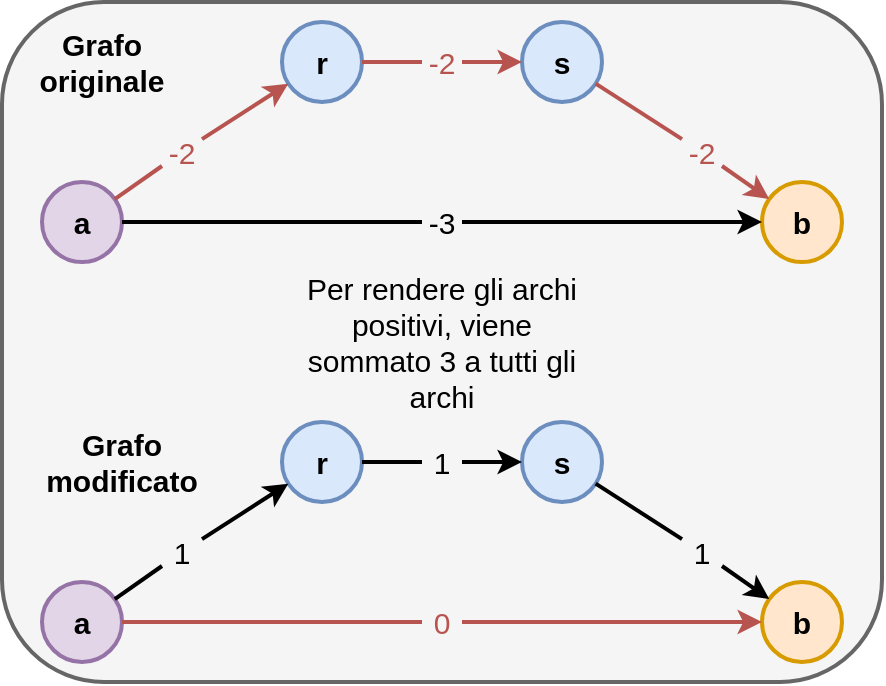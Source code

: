 <mxfile version="18.1.3" type="device"><diagram id="YbJ1gcO7rSWUA_Iz41G6" name="Page-1"><mxGraphModel dx="959" dy="521" grid="1" gridSize="10" guides="1" tooltips="1" connect="1" arrows="1" fold="1" page="1" pageScale="1" pageWidth="850" pageHeight="1100" math="0" shadow="0"><root><mxCell id="0"/><mxCell id="1" parent="0"/><mxCell id="Gsw7DYxCOlq-R3iZCWQR-12" value="" style="rounded=1;whiteSpace=wrap;html=1;fontSize=15;strokeWidth=2;fillColor=#f5f5f5;fontColor=#333333;strokeColor=#666666;" vertex="1" parent="1"><mxGeometry x="220" y="70" width="440" height="340" as="geometry"/></mxCell><mxCell id="Gsw7DYxCOlq-R3iZCWQR-1" value="a" style="ellipse;whiteSpace=wrap;html=1;aspect=fixed;fillColor=#e1d5e7;strokeColor=#9673a6;strokeWidth=2;fontSize=15;fontStyle=1" vertex="1" parent="1"><mxGeometry x="240" y="160" width="40" height="40" as="geometry"/></mxCell><mxCell id="Gsw7DYxCOlq-R3iZCWQR-2" value="b" style="ellipse;whiteSpace=wrap;html=1;aspect=fixed;fillColor=#ffe6cc;strokeColor=#d79b00;strokeWidth=2;fontSize=15;fontStyle=1" vertex="1" parent="1"><mxGeometry x="600" y="160" width="40" height="40" as="geometry"/></mxCell><mxCell id="Gsw7DYxCOlq-R3iZCWQR-3" value="r" style="ellipse;whiteSpace=wrap;html=1;aspect=fixed;fillColor=#dae8fc;strokeColor=#6c8ebf;strokeWidth=2;fontSize=15;fontStyle=1" vertex="1" parent="1"><mxGeometry x="360" y="80" width="40" height="40" as="geometry"/></mxCell><mxCell id="Gsw7DYxCOlq-R3iZCWQR-10" value="Grafo modificato" style="text;html=1;strokeColor=none;fillColor=none;align=center;verticalAlign=middle;whiteSpace=wrap;rounded=0;fontSize=15;fontStyle=1" vertex="1" parent="1"><mxGeometry x="240" y="280" width="80" height="40" as="geometry"/></mxCell><mxCell id="Gsw7DYxCOlq-R3iZCWQR-13" value="Grafo originale" style="text;html=1;strokeColor=none;fillColor=none;align=center;verticalAlign=middle;whiteSpace=wrap;rounded=0;fontSize=15;fontStyle=1" vertex="1" parent="1"><mxGeometry x="240" y="80" width="60" height="40" as="geometry"/></mxCell><mxCell id="Gsw7DYxCOlq-R3iZCWQR-14" value="s" style="ellipse;whiteSpace=wrap;html=1;aspect=fixed;fillColor=#dae8fc;strokeColor=#6c8ebf;strokeWidth=2;fontSize=15;fontStyle=1" vertex="1" parent="1"><mxGeometry x="480" y="80" width="40" height="40" as="geometry"/></mxCell><mxCell id="Gsw7DYxCOlq-R3iZCWQR-16" value="" style="endArrow=classic;html=1;rounded=0;fontSize=15;strokeWidth=2;startArrow=none;fillColor=#f8cecc;strokeColor=#b85450;" edge="1" parent="1" source="Gsw7DYxCOlq-R3iZCWQR-21" target="Gsw7DYxCOlq-R3iZCWQR-3"><mxGeometry width="50" height="50" relative="1" as="geometry"><mxPoint x="310" y="260" as="sourcePoint"/><mxPoint x="390" y="140" as="targetPoint"/></mxGeometry></mxCell><mxCell id="Gsw7DYxCOlq-R3iZCWQR-17" value="" style="endArrow=classic;html=1;rounded=0;fontSize=15;strokeWidth=2;startArrow=none;fillColor=#f8cecc;strokeColor=#b85450;" edge="1" parent="1" source="Gsw7DYxCOlq-R3iZCWQR-24" target="Gsw7DYxCOlq-R3iZCWQR-14"><mxGeometry width="50" height="50" relative="1" as="geometry"><mxPoint x="390" y="220" as="sourcePoint"/><mxPoint x="440" y="170" as="targetPoint"/></mxGeometry></mxCell><mxCell id="Gsw7DYxCOlq-R3iZCWQR-19" value="" style="endArrow=classic;html=1;rounded=0;fontSize=15;strokeWidth=2;startArrow=none;fillColor=#f8cecc;strokeColor=#b85450;" edge="1" parent="1" source="Gsw7DYxCOlq-R3iZCWQR-23" target="Gsw7DYxCOlq-R3iZCWQR-2"><mxGeometry width="50" height="50" relative="1" as="geometry"><mxPoint x="636.665" y="111.059" as="sourcePoint"/><mxPoint x="560" y="190" as="targetPoint"/></mxGeometry></mxCell><mxCell id="Gsw7DYxCOlq-R3iZCWQR-20" value="" style="endArrow=classic;html=1;rounded=0;fontSize=15;strokeWidth=2;startArrow=none;" edge="1" parent="1" source="Gsw7DYxCOlq-R3iZCWQR-27" target="Gsw7DYxCOlq-R3iZCWQR-2"><mxGeometry width="50" height="50" relative="1" as="geometry"><mxPoint x="420" y="250" as="sourcePoint"/><mxPoint x="470" y="200" as="targetPoint"/></mxGeometry></mxCell><mxCell id="Gsw7DYxCOlq-R3iZCWQR-21" value="-2" style="text;html=1;strokeColor=none;fillColor=none;align=center;verticalAlign=middle;whiteSpace=wrap;rounded=0;fontSize=15;fontColor=#B85450;" vertex="1" parent="1"><mxGeometry x="300" y="130" width="20" height="30" as="geometry"/></mxCell><mxCell id="Gsw7DYxCOlq-R3iZCWQR-22" value="" style="endArrow=none;html=1;rounded=0;fontSize=15;strokeWidth=2;fillColor=#f8cecc;strokeColor=#b85450;" edge="1" parent="1" source="Gsw7DYxCOlq-R3iZCWQR-1" target="Gsw7DYxCOlq-R3iZCWQR-21"><mxGeometry width="50" height="50" relative="1" as="geometry"><mxPoint x="276.665" y="168.941" as="sourcePoint"/><mxPoint x="363.359" y="111.094" as="targetPoint"/></mxGeometry></mxCell><mxCell id="Gsw7DYxCOlq-R3iZCWQR-24" value="-2" style="text;html=1;strokeColor=none;fillColor=none;align=center;verticalAlign=middle;whiteSpace=wrap;rounded=0;fontSize=15;fontColor=#B85450;" vertex="1" parent="1"><mxGeometry x="430" y="90" width="20" height="20" as="geometry"/></mxCell><mxCell id="Gsw7DYxCOlq-R3iZCWQR-25" value="" style="endArrow=none;html=1;rounded=0;fontSize=15;strokeWidth=2;fillColor=#f8cecc;strokeColor=#b85450;" edge="1" parent="1" source="Gsw7DYxCOlq-R3iZCWQR-3" target="Gsw7DYxCOlq-R3iZCWQR-24"><mxGeometry width="50" height="50" relative="1" as="geometry"><mxPoint x="400" y="100" as="sourcePoint"/><mxPoint x="480" y="100" as="targetPoint"/></mxGeometry></mxCell><mxCell id="Gsw7DYxCOlq-R3iZCWQR-23" value="-2" style="text;html=1;strokeColor=none;fillColor=none;align=center;verticalAlign=middle;whiteSpace=wrap;rounded=0;fontSize=15;fontColor=#B85450;" vertex="1" parent="1"><mxGeometry x="560" y="135" width="20" height="20" as="geometry"/></mxCell><mxCell id="Gsw7DYxCOlq-R3iZCWQR-26" value="" style="endArrow=none;html=1;rounded=0;fontSize=15;strokeWidth=2;fillColor=#f8cecc;strokeColor=#b85450;" edge="1" parent="1" source="Gsw7DYxCOlq-R3iZCWQR-14" target="Gsw7DYxCOlq-R3iZCWQR-23"><mxGeometry width="50" height="50" relative="1" as="geometry"><mxPoint x="516.665" y="111.059" as="sourcePoint"/><mxPoint x="603.359" y="168.906" as="targetPoint"/></mxGeometry></mxCell><mxCell id="Gsw7DYxCOlq-R3iZCWQR-27" value="-3" style="text;html=1;strokeColor=none;fillColor=none;align=center;verticalAlign=middle;whiteSpace=wrap;rounded=0;fontSize=15;fontColor=#000000;" vertex="1" parent="1"><mxGeometry x="430" y="170" width="20" height="20" as="geometry"/></mxCell><mxCell id="Gsw7DYxCOlq-R3iZCWQR-28" value="" style="endArrow=none;html=1;rounded=0;fontSize=15;strokeWidth=2;" edge="1" parent="1" source="Gsw7DYxCOlq-R3iZCWQR-1" target="Gsw7DYxCOlq-R3iZCWQR-27"><mxGeometry width="50" height="50" relative="1" as="geometry"><mxPoint x="280" y="180" as="sourcePoint"/><mxPoint x="600" y="180" as="targetPoint"/></mxGeometry></mxCell><mxCell id="Gsw7DYxCOlq-R3iZCWQR-29" value="Per rendere gli archi positivi, viene sommato 3 a tutti gli archi" style="text;html=1;strokeColor=none;fillColor=none;align=center;verticalAlign=middle;whiteSpace=wrap;rounded=0;fontSize=15;fontColor=#000000;" vertex="1" parent="1"><mxGeometry x="365" y="200" width="150" height="80" as="geometry"/></mxCell><mxCell id="Gsw7DYxCOlq-R3iZCWQR-30" value="a" style="ellipse;whiteSpace=wrap;html=1;aspect=fixed;fillColor=#e1d5e7;strokeColor=#9673a6;strokeWidth=2;fontSize=15;fontStyle=1" vertex="1" parent="1"><mxGeometry x="240" y="360" width="40" height="40" as="geometry"/></mxCell><mxCell id="Gsw7DYxCOlq-R3iZCWQR-31" value="b" style="ellipse;whiteSpace=wrap;html=1;aspect=fixed;fillColor=#ffe6cc;strokeColor=#d79b00;strokeWidth=2;fontSize=15;fontStyle=1" vertex="1" parent="1"><mxGeometry x="600" y="360" width="40" height="40" as="geometry"/></mxCell><mxCell id="Gsw7DYxCOlq-R3iZCWQR-32" value="r" style="ellipse;whiteSpace=wrap;html=1;aspect=fixed;fillColor=#dae8fc;strokeColor=#6c8ebf;strokeWidth=2;fontSize=15;fontStyle=1" vertex="1" parent="1"><mxGeometry x="360" y="280" width="40" height="40" as="geometry"/></mxCell><mxCell id="Gsw7DYxCOlq-R3iZCWQR-33" value="s" style="ellipse;whiteSpace=wrap;html=1;aspect=fixed;fillColor=#dae8fc;strokeColor=#6c8ebf;strokeWidth=2;fontSize=15;fontStyle=1" vertex="1" parent="1"><mxGeometry x="480" y="280" width="40" height="40" as="geometry"/></mxCell><mxCell id="Gsw7DYxCOlq-R3iZCWQR-34" value="" style="endArrow=classic;html=1;rounded=0;fontSize=15;strokeWidth=2;startArrow=none;" edge="1" source="Gsw7DYxCOlq-R3iZCWQR-38" target="Gsw7DYxCOlq-R3iZCWQR-32" parent="1"><mxGeometry width="50" height="50" relative="1" as="geometry"><mxPoint x="310" y="460" as="sourcePoint"/><mxPoint x="390" y="340" as="targetPoint"/></mxGeometry></mxCell><mxCell id="Gsw7DYxCOlq-R3iZCWQR-35" value="" style="endArrow=classic;html=1;rounded=0;fontSize=15;strokeWidth=2;startArrow=none;" edge="1" source="Gsw7DYxCOlq-R3iZCWQR-40" target="Gsw7DYxCOlq-R3iZCWQR-33" parent="1"><mxGeometry width="50" height="50" relative="1" as="geometry"><mxPoint x="390" y="420" as="sourcePoint"/><mxPoint x="440" y="370" as="targetPoint"/></mxGeometry></mxCell><mxCell id="Gsw7DYxCOlq-R3iZCWQR-36" value="" style="endArrow=classic;html=1;rounded=0;fontSize=15;strokeWidth=2;startArrow=none;" edge="1" source="Gsw7DYxCOlq-R3iZCWQR-42" target="Gsw7DYxCOlq-R3iZCWQR-31" parent="1"><mxGeometry width="50" height="50" relative="1" as="geometry"><mxPoint x="636.665" y="311.059" as="sourcePoint"/><mxPoint x="560" y="390" as="targetPoint"/></mxGeometry></mxCell><mxCell id="Gsw7DYxCOlq-R3iZCWQR-37" value="" style="endArrow=classic;html=1;rounded=0;fontSize=15;strokeWidth=2;startArrow=none;fillColor=#f8cecc;strokeColor=#b85450;" edge="1" source="Gsw7DYxCOlq-R3iZCWQR-44" target="Gsw7DYxCOlq-R3iZCWQR-31" parent="1"><mxGeometry width="50" height="50" relative="1" as="geometry"><mxPoint x="420" y="450" as="sourcePoint"/><mxPoint x="470" y="400" as="targetPoint"/></mxGeometry></mxCell><mxCell id="Gsw7DYxCOlq-R3iZCWQR-38" value="1" style="text;html=1;strokeColor=none;fillColor=none;align=center;verticalAlign=middle;whiteSpace=wrap;rounded=0;fontSize=15;" vertex="1" parent="1"><mxGeometry x="300" y="330" width="20" height="30" as="geometry"/></mxCell><mxCell id="Gsw7DYxCOlq-R3iZCWQR-39" value="" style="endArrow=none;html=1;rounded=0;fontSize=15;strokeWidth=2;" edge="1" source="Gsw7DYxCOlq-R3iZCWQR-30" target="Gsw7DYxCOlq-R3iZCWQR-38" parent="1"><mxGeometry width="50" height="50" relative="1" as="geometry"><mxPoint x="276.665" y="368.941" as="sourcePoint"/><mxPoint x="363.359" y="311.094" as="targetPoint"/></mxGeometry></mxCell><mxCell id="Gsw7DYxCOlq-R3iZCWQR-40" value="1" style="text;html=1;strokeColor=none;fillColor=none;align=center;verticalAlign=middle;whiteSpace=wrap;rounded=0;fontSize=15;" vertex="1" parent="1"><mxGeometry x="430" y="290" width="20" height="20" as="geometry"/></mxCell><mxCell id="Gsw7DYxCOlq-R3iZCWQR-41" value="" style="endArrow=none;html=1;rounded=0;fontSize=15;strokeWidth=2;" edge="1" source="Gsw7DYxCOlq-R3iZCWQR-32" target="Gsw7DYxCOlq-R3iZCWQR-40" parent="1"><mxGeometry width="50" height="50" relative="1" as="geometry"><mxPoint x="400" y="300" as="sourcePoint"/><mxPoint x="480" y="300" as="targetPoint"/></mxGeometry></mxCell><mxCell id="Gsw7DYxCOlq-R3iZCWQR-42" value="1" style="text;html=1;strokeColor=none;fillColor=none;align=center;verticalAlign=middle;whiteSpace=wrap;rounded=0;fontSize=15;" vertex="1" parent="1"><mxGeometry x="560" y="335" width="20" height="20" as="geometry"/></mxCell><mxCell id="Gsw7DYxCOlq-R3iZCWQR-43" value="" style="endArrow=none;html=1;rounded=0;fontSize=15;strokeWidth=2;" edge="1" source="Gsw7DYxCOlq-R3iZCWQR-33" target="Gsw7DYxCOlq-R3iZCWQR-42" parent="1"><mxGeometry width="50" height="50" relative="1" as="geometry"><mxPoint x="516.665" y="311.059" as="sourcePoint"/><mxPoint x="603.359" y="368.906" as="targetPoint"/></mxGeometry></mxCell><mxCell id="Gsw7DYxCOlq-R3iZCWQR-44" value="0" style="text;html=1;strokeColor=none;fillColor=none;align=center;verticalAlign=middle;whiteSpace=wrap;rounded=0;fontSize=15;fontColor=#B85450;" vertex="1" parent="1"><mxGeometry x="430" y="370" width="20" height="20" as="geometry"/></mxCell><mxCell id="Gsw7DYxCOlq-R3iZCWQR-45" value="" style="endArrow=none;html=1;rounded=0;fontSize=15;strokeWidth=2;fillColor=#f8cecc;strokeColor=#b85450;" edge="1" source="Gsw7DYxCOlq-R3iZCWQR-30" target="Gsw7DYxCOlq-R3iZCWQR-44" parent="1"><mxGeometry width="50" height="50" relative="1" as="geometry"><mxPoint x="280" y="380" as="sourcePoint"/><mxPoint x="600" y="380" as="targetPoint"/></mxGeometry></mxCell></root></mxGraphModel></diagram></mxfile>